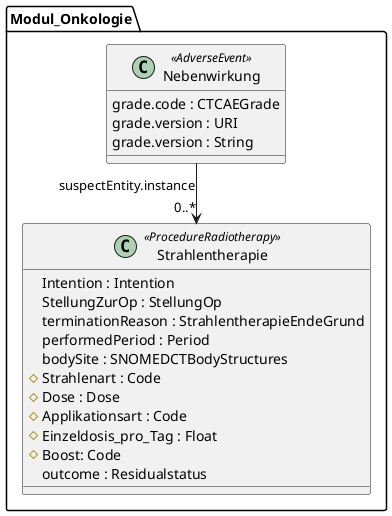 @startuml FhirModulOnkologieTherapy
skinparam linetype ortho

package Modul_Onkologie {

  class Strahlentherapie << ProcedureRadiotherapy >> {
    Intention : Intention
    StellungZurOp : StellungOp
    terminationReason : StrahlentherapieEndeGrund
    performedPeriod : Period
    bodySite : SNOMEDCTBodyStructures
    # Strahlenart : Code
    # Dose : Dose
    # Applikationsart : Code
    # Einzeldosis_pro_Tag : Float
    # Boost: Code
    outcome : Residualstatus
  }

  class Nebenwirkung << AdverseEvent >> {
    grade.code : CTCAEGrade
    grade.version : URI
    grade.version : String
  }
  Nebenwirkung --> "0..*" Strahlentherapie : suspectEntity.instance

}

@enduml
